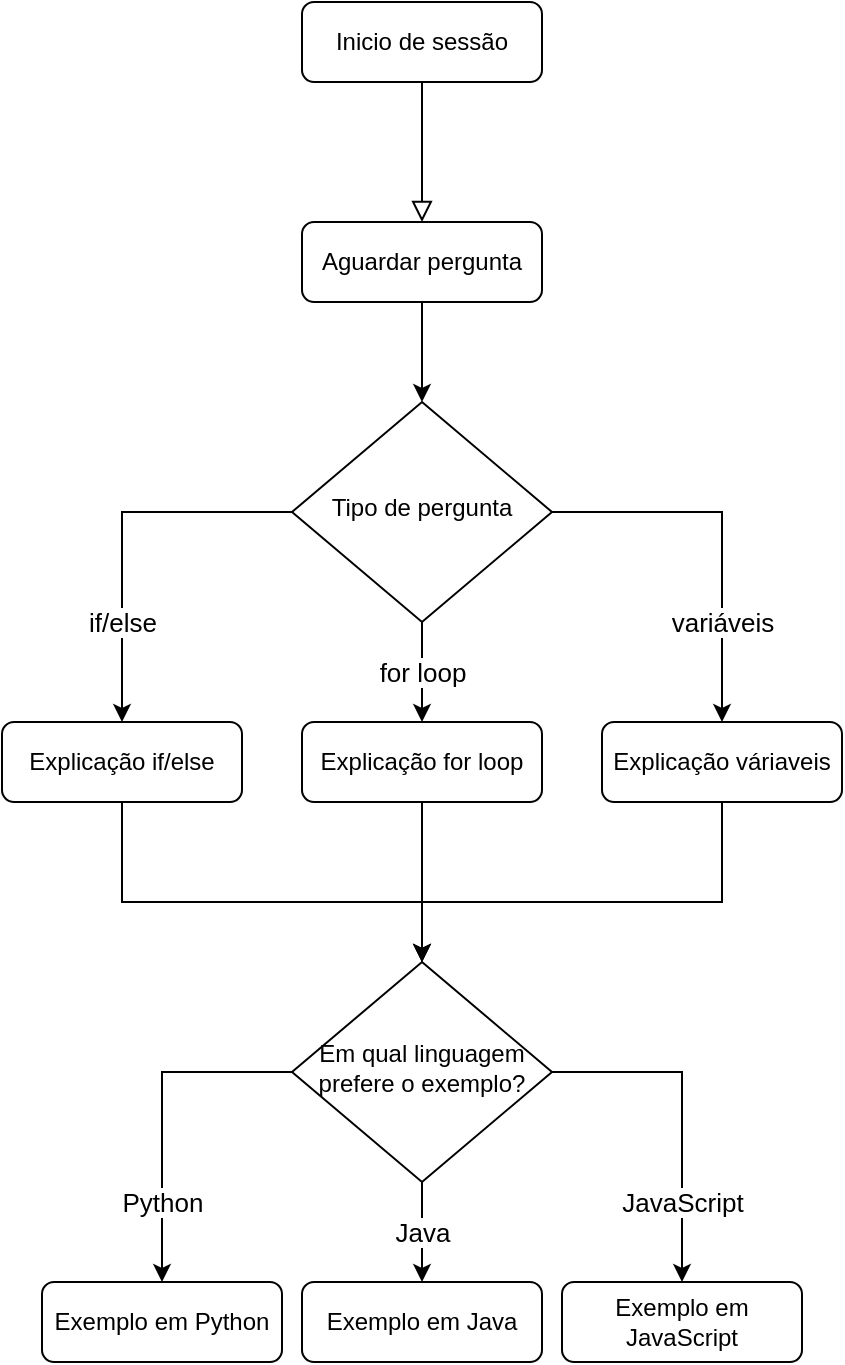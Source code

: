 <mxfile>
    <diagram id="K7FJXMVTwOg-ZGXO9O85" name="Page-1">
        <mxGraphModel dx="1529" dy="591" grid="1" gridSize="10" guides="1" tooltips="1" connect="1" arrows="1" fold="1" page="1" pageScale="1" pageWidth="850" pageHeight="1100" math="0" shadow="0">
            <root>
                <mxCell id="0"/>
                <mxCell id="1" parent="0"/>
                <mxCell id="2" value="" style="rounded=0;html=1;jettySize=auto;orthogonalLoop=1;fontSize=11;endArrow=block;endFill=0;endSize=8;strokeWidth=1;shadow=0;labelBackgroundColor=none;edgeStyle=orthogonalEdgeStyle;entryX=0.5;entryY=0;entryDx=0;entryDy=0;" edge="1" parent="1" source="3" target="19">
                    <mxGeometry relative="1" as="geometry"/>
                </mxCell>
                <mxCell id="3" value="Inicio de sessão" style="rounded=1;whiteSpace=wrap;html=1;fontSize=12;glass=0;strokeWidth=1;shadow=0;" vertex="1" parent="1">
                    <mxGeometry x="-310" y="60" width="120" height="40" as="geometry"/>
                </mxCell>
                <mxCell id="21" style="edgeStyle=orthogonalEdgeStyle;rounded=0;orthogonalLoop=1;jettySize=auto;html=1;entryX=0.5;entryY=0;entryDx=0;entryDy=0;" edge="1" parent="1" source="19" target="20">
                    <mxGeometry relative="1" as="geometry"/>
                </mxCell>
                <mxCell id="19" value="Aguardar pergunta" style="rounded=1;whiteSpace=wrap;html=1;fontSize=12;glass=0;strokeWidth=1;shadow=0;" vertex="1" parent="1">
                    <mxGeometry x="-310" y="170" width="120" height="40" as="geometry"/>
                </mxCell>
                <mxCell id="23" value="for loop" style="edgeStyle=orthogonalEdgeStyle;rounded=0;jumpSize=10;orthogonalLoop=1;jettySize=auto;html=1;fontSize=13;entryX=0.5;entryY=0;entryDx=0;entryDy=0;" edge="1" parent="1" source="20" target="30">
                    <mxGeometry relative="1" as="geometry">
                        <mxPoint x="-250" y="480" as="targetPoint"/>
                    </mxGeometry>
                </mxCell>
                <mxCell id="24" value="variáveis" style="edgeStyle=orthogonalEdgeStyle;rounded=0;jumpSize=10;orthogonalLoop=1;jettySize=auto;html=1;fontSize=13;entryX=0.5;entryY=0;entryDx=0;entryDy=0;" edge="1" parent="1" source="20" target="28">
                    <mxGeometry x="0.474" relative="1" as="geometry">
                        <mxPoint x="-110" y="380" as="targetPoint"/>
                        <mxPoint as="offset"/>
                    </mxGeometry>
                </mxCell>
                <mxCell id="27" value="if/else" style="edgeStyle=orthogonalEdgeStyle;rounded=0;jumpSize=10;orthogonalLoop=1;jettySize=auto;html=1;entryX=0.5;entryY=0;entryDx=0;entryDy=0;fontSize=13;" edge="1" parent="1" source="20" target="26">
                    <mxGeometry x="0.474" relative="1" as="geometry">
                        <mxPoint as="offset"/>
                    </mxGeometry>
                </mxCell>
                <mxCell id="20" value="Tipo de pergunta" style="rhombus;whiteSpace=wrap;html=1;shadow=0;fontFamily=Helvetica;fontSize=12;align=center;strokeWidth=1;spacing=6;spacingTop=-4;" vertex="1" parent="1">
                    <mxGeometry x="-315" y="260" width="130" height="110" as="geometry"/>
                </mxCell>
                <mxCell id="35" style="edgeStyle=orthogonalEdgeStyle;rounded=0;jumpSize=10;orthogonalLoop=1;jettySize=auto;html=1;fontSize=13;entryX=0.5;entryY=0;entryDx=0;entryDy=0;exitX=0.5;exitY=1;exitDx=0;exitDy=0;" edge="1" parent="1" source="26" target="33">
                    <mxGeometry relative="1" as="geometry">
                        <Array as="points">
                            <mxPoint x="-400" y="510"/>
                            <mxPoint x="-250" y="510"/>
                        </Array>
                    </mxGeometry>
                </mxCell>
                <mxCell id="26" value="Explicação if/else" style="rounded=1;whiteSpace=wrap;html=1;fontSize=12;glass=0;strokeWidth=1;shadow=0;" vertex="1" parent="1">
                    <mxGeometry x="-460" y="420" width="120" height="40" as="geometry"/>
                </mxCell>
                <mxCell id="36" style="edgeStyle=orthogonalEdgeStyle;rounded=0;jumpSize=10;orthogonalLoop=1;jettySize=auto;html=1;entryX=0.5;entryY=0;entryDx=0;entryDy=0;fontSize=13;exitX=0.5;exitY=1;exitDx=0;exitDy=0;" edge="1" parent="1" source="28" target="33">
                    <mxGeometry relative="1" as="geometry">
                        <Array as="points">
                            <mxPoint x="-100" y="510"/>
                            <mxPoint x="-250" y="510"/>
                        </Array>
                    </mxGeometry>
                </mxCell>
                <mxCell id="28" value="Explicação váriaveis" style="rounded=1;whiteSpace=wrap;html=1;fontSize=12;glass=0;strokeWidth=1;shadow=0;" vertex="1" parent="1">
                    <mxGeometry x="-160" y="420" width="120" height="40" as="geometry"/>
                </mxCell>
                <mxCell id="29" style="edgeStyle=orthogonalEdgeStyle;rounded=0;jumpSize=10;orthogonalLoop=1;jettySize=auto;html=1;exitX=0.5;exitY=1;exitDx=0;exitDy=0;fontSize=13;" edge="1" parent="1" source="28" target="28">
                    <mxGeometry relative="1" as="geometry"/>
                </mxCell>
                <mxCell id="34" style="edgeStyle=orthogonalEdgeStyle;rounded=0;jumpSize=10;orthogonalLoop=1;jettySize=auto;html=1;entryX=0.5;entryY=0;entryDx=0;entryDy=0;fontSize=13;" edge="1" parent="1" source="30" target="33">
                    <mxGeometry relative="1" as="geometry"/>
                </mxCell>
                <mxCell id="30" value="Explicação for loop" style="rounded=1;whiteSpace=wrap;html=1;fontSize=12;glass=0;strokeWidth=1;shadow=0;" vertex="1" parent="1">
                    <mxGeometry x="-310" y="420" width="120" height="40" as="geometry"/>
                </mxCell>
                <mxCell id="37" value="Python" style="edgeStyle=orthogonalEdgeStyle;rounded=0;jumpSize=10;orthogonalLoop=1;jettySize=auto;html=1;fontSize=13;entryX=0.5;entryY=0;entryDx=0;entryDy=0;" edge="1" parent="1" source="33" target="40">
                    <mxGeometry x="0.529" relative="1" as="geometry">
                        <mxPoint x="-380" y="680" as="targetPoint"/>
                        <mxPoint as="offset"/>
                    </mxGeometry>
                </mxCell>
                <mxCell id="38" value="Java" style="edgeStyle=orthogonalEdgeStyle;rounded=0;jumpSize=10;orthogonalLoop=1;jettySize=auto;html=1;fontSize=13;entryX=0.5;entryY=0;entryDx=0;entryDy=0;" edge="1" parent="1" source="33" target="41">
                    <mxGeometry relative="1" as="geometry">
                        <mxPoint x="-250" y="750" as="targetPoint"/>
                    </mxGeometry>
                </mxCell>
                <mxCell id="39" value="JavaScript" style="edgeStyle=orthogonalEdgeStyle;rounded=0;jumpSize=10;orthogonalLoop=1;jettySize=auto;html=1;fontSize=13;entryX=0.5;entryY=0;entryDx=0;entryDy=0;" edge="1" parent="1" source="33" target="42">
                    <mxGeometry x="0.529" relative="1" as="geometry">
                        <mxPoint x="-120" y="680" as="targetPoint"/>
                        <mxPoint as="offset"/>
                    </mxGeometry>
                </mxCell>
                <mxCell id="33" value="Em qual linguagem prefere o exemplo?" style="rhombus;whiteSpace=wrap;html=1;shadow=0;fontFamily=Helvetica;fontSize=12;align=center;strokeWidth=1;spacing=6;spacingTop=-4;" vertex="1" parent="1">
                    <mxGeometry x="-315" y="540" width="130" height="110" as="geometry"/>
                </mxCell>
                <mxCell id="40" value="Exemplo em Python" style="rounded=1;whiteSpace=wrap;html=1;fontSize=12;glass=0;strokeWidth=1;shadow=0;" vertex="1" parent="1">
                    <mxGeometry x="-440" y="700" width="120" height="40" as="geometry"/>
                </mxCell>
                <mxCell id="41" value="Exemplo em Java" style="rounded=1;whiteSpace=wrap;html=1;fontSize=12;glass=0;strokeWidth=1;shadow=0;" vertex="1" parent="1">
                    <mxGeometry x="-310" y="700" width="120" height="40" as="geometry"/>
                </mxCell>
                <mxCell id="42" value="Exemplo em JavaScript" style="rounded=1;whiteSpace=wrap;html=1;fontSize=12;glass=0;strokeWidth=1;shadow=0;" vertex="1" parent="1">
                    <mxGeometry x="-180" y="700" width="120" height="40" as="geometry"/>
                </mxCell>
            </root>
        </mxGraphModel>
    </diagram>
</mxfile>